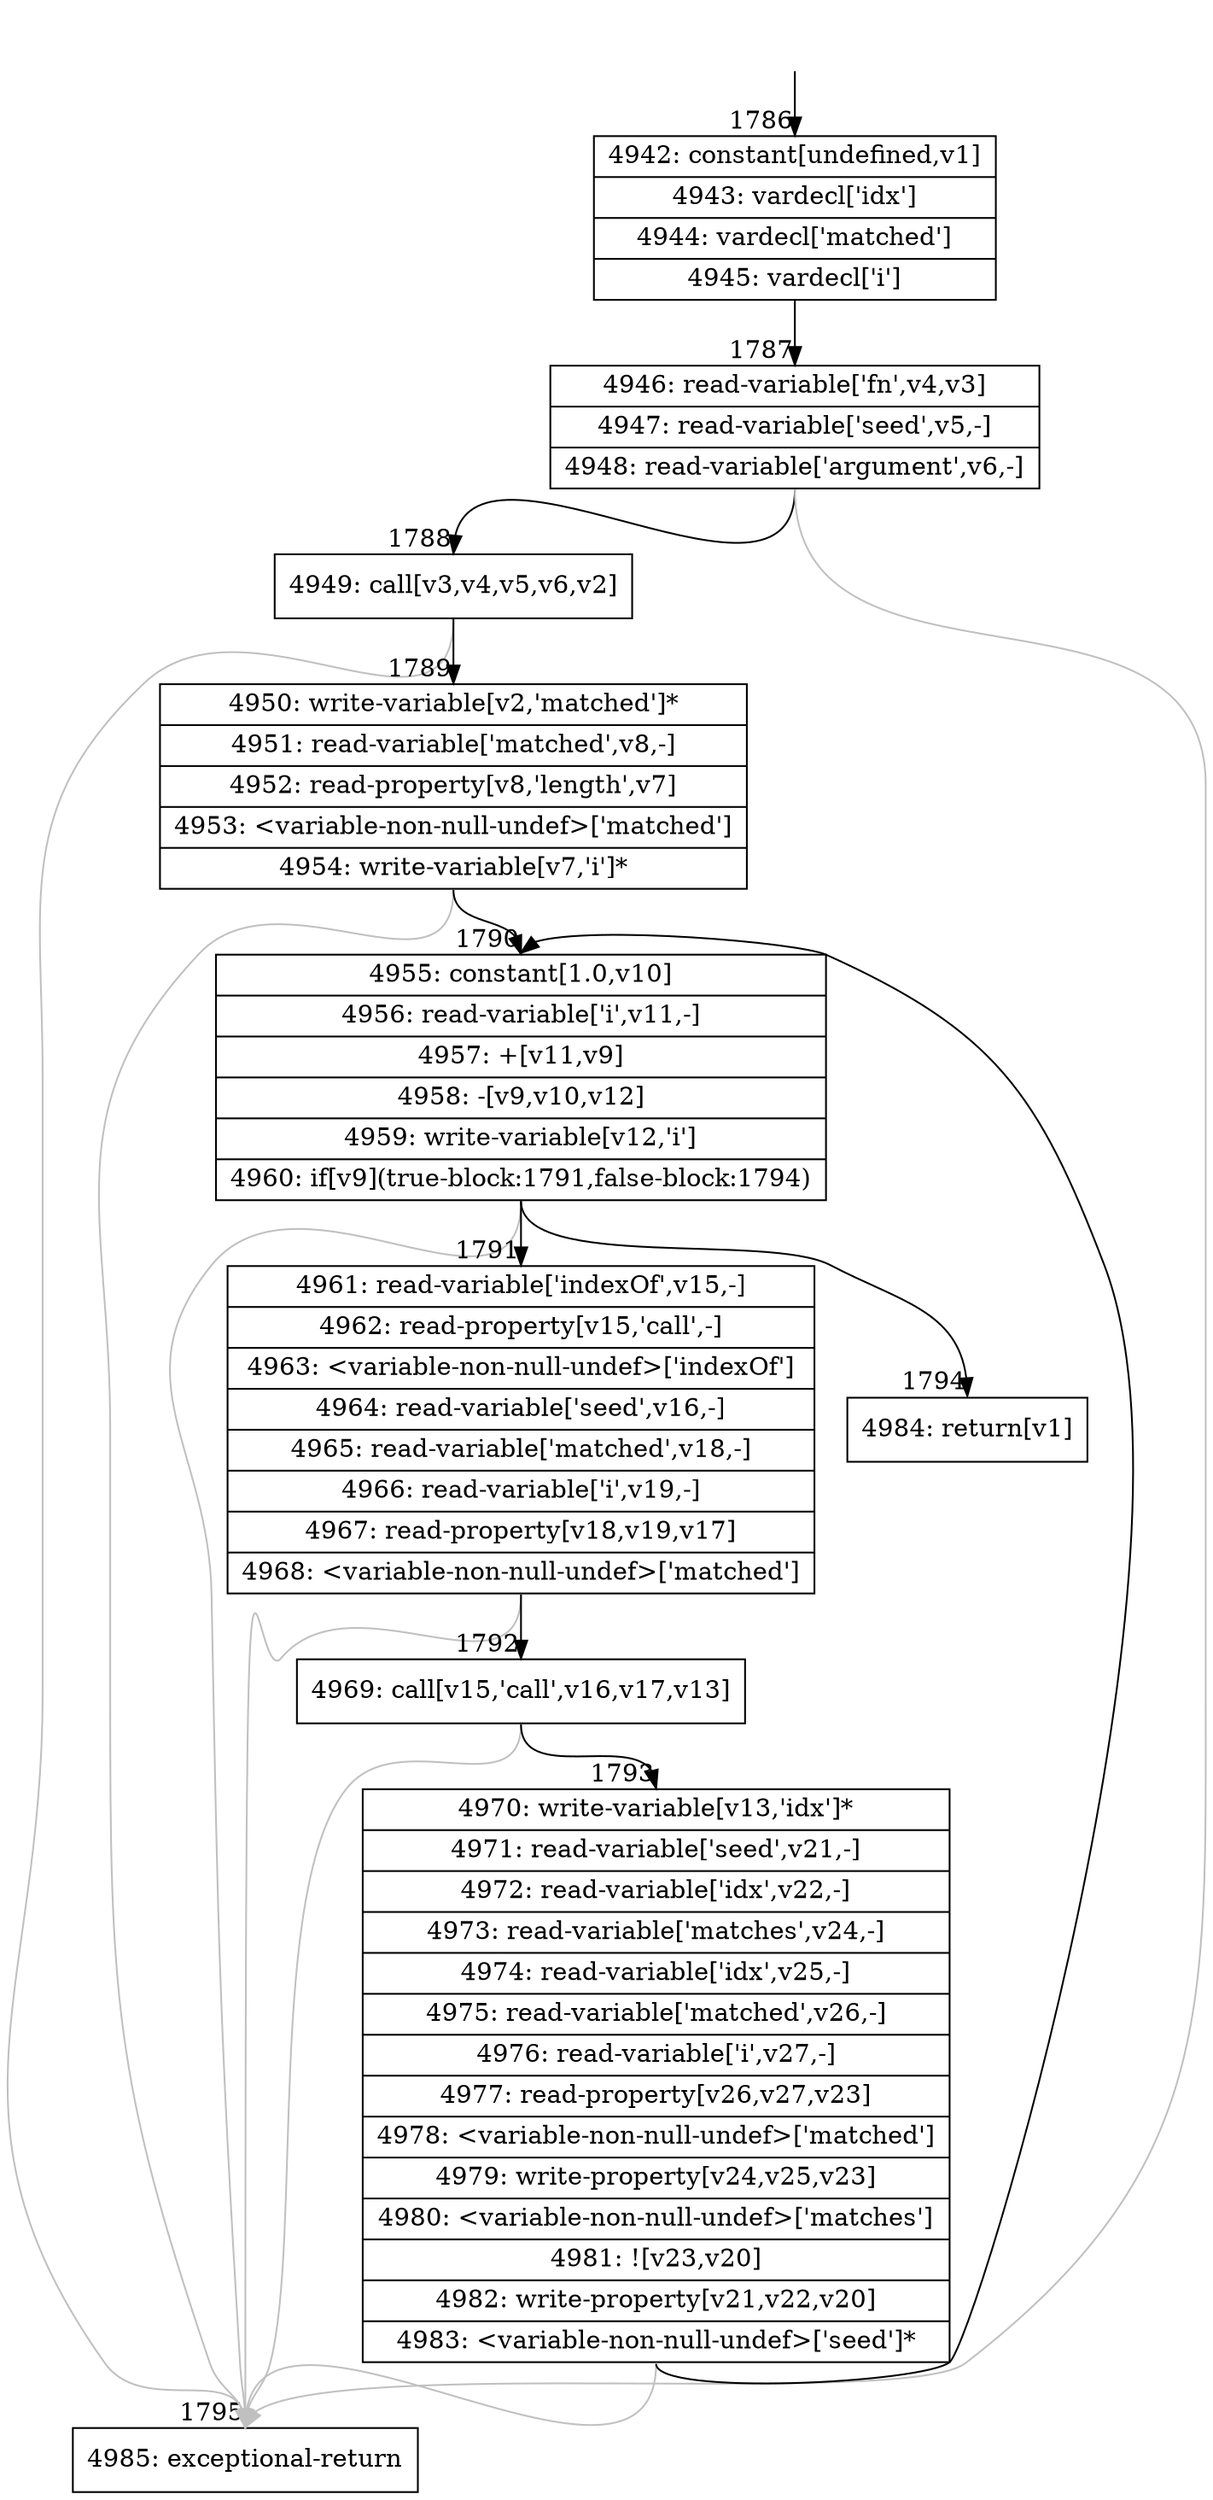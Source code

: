 digraph {
rankdir="TD"
BB_entry119[shape=none,label=""];
BB_entry119 -> BB1786 [tailport=s, headport=n, headlabel="    1786"]
BB1786 [shape=record label="{4942: constant[undefined,v1]|4943: vardecl['idx']|4944: vardecl['matched']|4945: vardecl['i']}" ] 
BB1786 -> BB1787 [tailport=s, headport=n, headlabel="      1787"]
BB1787 [shape=record label="{4946: read-variable['fn',v4,v3]|4947: read-variable['seed',v5,-]|4948: read-variable['argument',v6,-]}" ] 
BB1787 -> BB1788 [tailport=s, headport=n, headlabel="      1788"]
BB1787 -> BB1795 [tailport=s, headport=n, color=gray, headlabel="      1795"]
BB1788 [shape=record label="{4949: call[v3,v4,v5,v6,v2]}" ] 
BB1788 -> BB1789 [tailport=s, headport=n, headlabel="      1789"]
BB1788 -> BB1795 [tailport=s, headport=n, color=gray]
BB1789 [shape=record label="{4950: write-variable[v2,'matched']*|4951: read-variable['matched',v8,-]|4952: read-property[v8,'length',v7]|4953: \<variable-non-null-undef\>['matched']|4954: write-variable[v7,'i']*}" ] 
BB1789 -> BB1790 [tailport=s, headport=n, headlabel="      1790"]
BB1789 -> BB1795 [tailport=s, headport=n, color=gray]
BB1790 [shape=record label="{4955: constant[1.0,v10]|4956: read-variable['i',v11,-]|4957: +[v11,v9]|4958: -[v9,v10,v12]|4959: write-variable[v12,'i']|4960: if[v9](true-block:1791,false-block:1794)}" ] 
BB1790 -> BB1791 [tailport=s, headport=n, headlabel="      1791"]
BB1790 -> BB1794 [tailport=s, headport=n, headlabel="      1794"]
BB1790 -> BB1795 [tailport=s, headport=n, color=gray]
BB1791 [shape=record label="{4961: read-variable['indexOf',v15,-]|4962: read-property[v15,'call',-]|4963: \<variable-non-null-undef\>['indexOf']|4964: read-variable['seed',v16,-]|4965: read-variable['matched',v18,-]|4966: read-variable['i',v19,-]|4967: read-property[v18,v19,v17]|4968: \<variable-non-null-undef\>['matched']}" ] 
BB1791 -> BB1792 [tailport=s, headport=n, headlabel="      1792"]
BB1791 -> BB1795 [tailport=s, headport=n, color=gray]
BB1792 [shape=record label="{4969: call[v15,'call',v16,v17,v13]}" ] 
BB1792 -> BB1793 [tailport=s, headport=n, headlabel="      1793"]
BB1792 -> BB1795 [tailport=s, headport=n, color=gray]
BB1793 [shape=record label="{4970: write-variable[v13,'idx']*|4971: read-variable['seed',v21,-]|4972: read-variable['idx',v22,-]|4973: read-variable['matches',v24,-]|4974: read-variable['idx',v25,-]|4975: read-variable['matched',v26,-]|4976: read-variable['i',v27,-]|4977: read-property[v26,v27,v23]|4978: \<variable-non-null-undef\>['matched']|4979: write-property[v24,v25,v23]|4980: \<variable-non-null-undef\>['matches']|4981: ![v23,v20]|4982: write-property[v21,v22,v20]|4983: \<variable-non-null-undef\>['seed']*}" ] 
BB1793 -> BB1790 [tailport=s, headport=n]
BB1793 -> BB1795 [tailport=s, headport=n, color=gray]
BB1794 [shape=record label="{4984: return[v1]}" ] 
BB1795 [shape=record label="{4985: exceptional-return}" ] 
}
